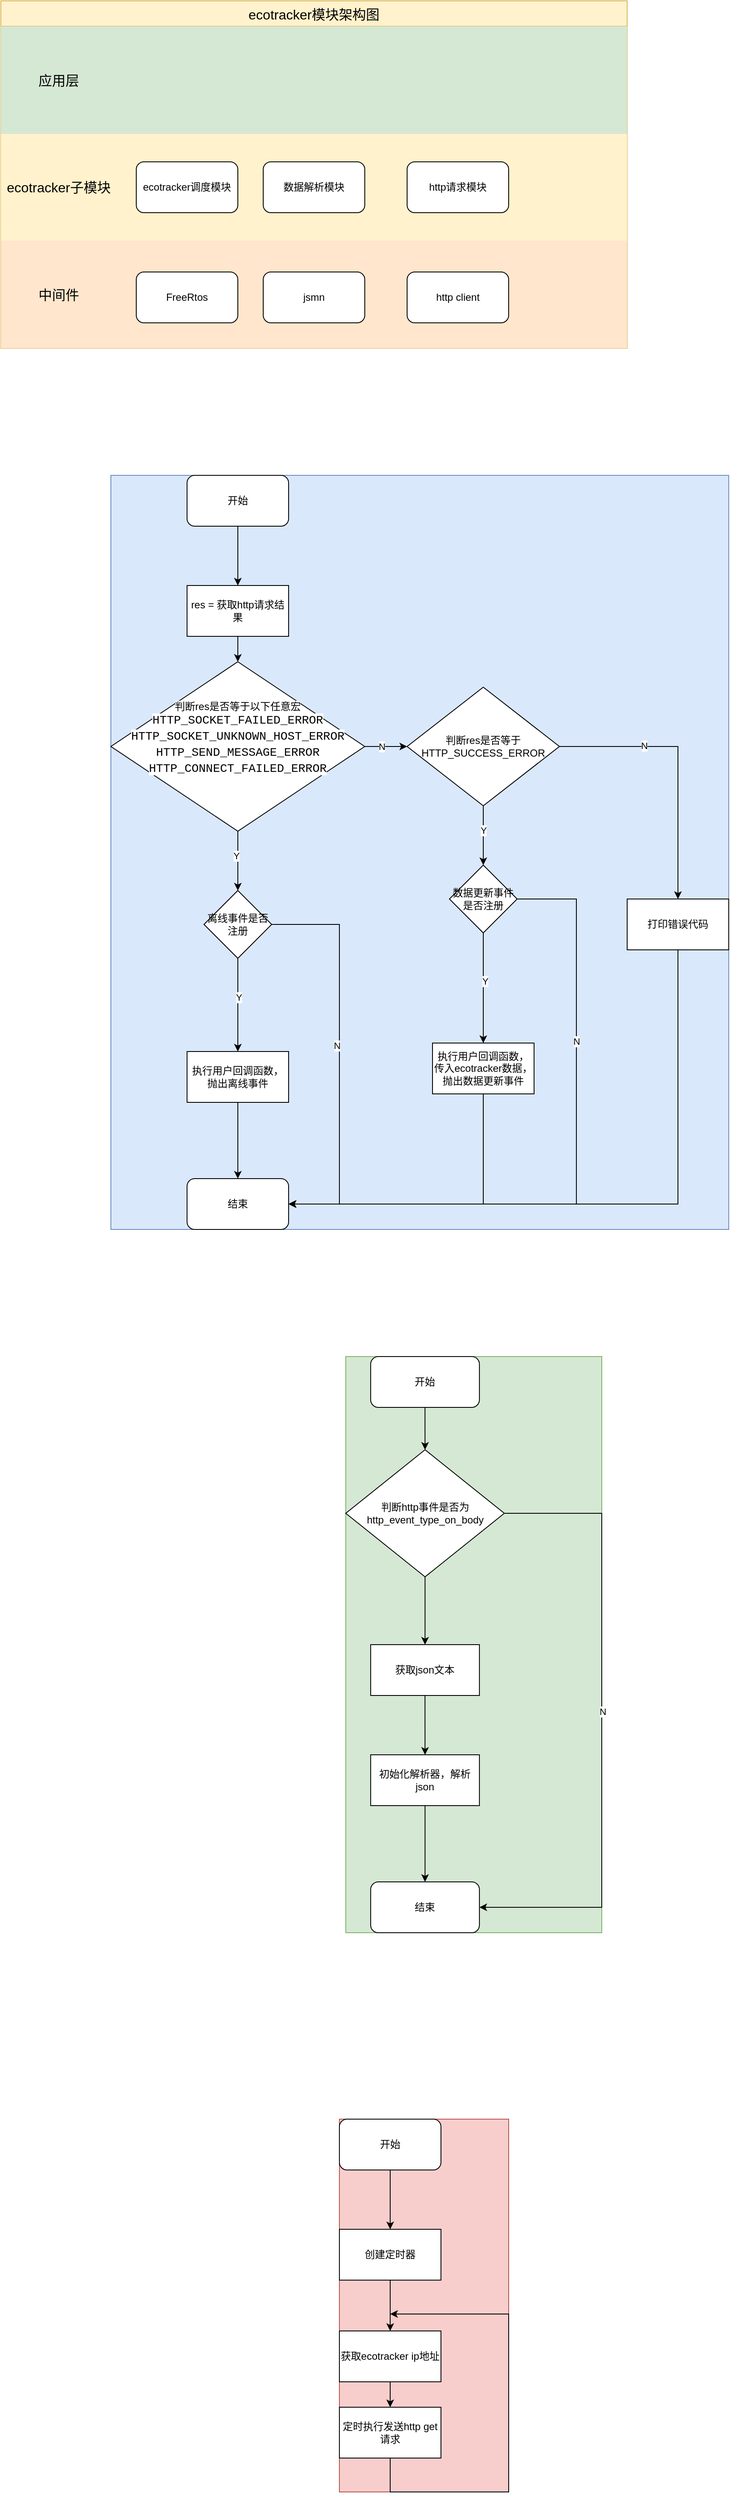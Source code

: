 <mxfile version="25.0.3">
  <diagram id="6I0OCvxSQrVGMHxT2VVA" name="Page-1">
    <mxGraphModel dx="1285" dy="753" grid="1" gridSize="10" guides="1" tooltips="1" connect="1" arrows="1" fold="1" page="1" pageScale="1" pageWidth="850" pageHeight="1100" math="0" shadow="0">
      <root>
        <mxCell id="0" />
        <mxCell id="1" parent="0" />
        <mxCell id="h3jVPDjnMD_kH6zTAYx1-1" value="ecotracker模块架构图" style="shape=table;startSize=30;container=1;collapsible=0;childLayout=tableLayout;strokeColor=#d6b656;fontSize=16;fillColor=#fff2cc;" vertex="1" parent="1">
          <mxGeometry x="40" y="290" width="740" height="410" as="geometry" />
        </mxCell>
        <mxCell id="h3jVPDjnMD_kH6zTAYx1-2" value="" style="shape=tableRow;horizontal=0;startSize=0;swimlaneHead=0;swimlaneBody=0;strokeColor=inherit;top=0;left=0;bottom=0;right=0;collapsible=0;dropTarget=0;fillColor=none;points=[[0,0.5],[1,0.5]];portConstraint=eastwest;fontSize=16;" vertex="1" parent="h3jVPDjnMD_kH6zTAYx1-1">
          <mxGeometry y="30" width="740" height="127" as="geometry" />
        </mxCell>
        <mxCell id="h3jVPDjnMD_kH6zTAYx1-3" value="应用层" style="shape=partialRectangle;html=1;whiteSpace=wrap;connectable=0;strokeColor=#82b366;overflow=hidden;fillColor=#d5e8d4;top=0;left=0;bottom=0;right=0;pointerEvents=1;fontSize=16;" vertex="1" parent="h3jVPDjnMD_kH6zTAYx1-2">
          <mxGeometry width="137" height="127" as="geometry">
            <mxRectangle width="137" height="127" as="alternateBounds" />
          </mxGeometry>
        </mxCell>
        <mxCell id="h3jVPDjnMD_kH6zTAYx1-4" value="" style="shape=partialRectangle;html=1;whiteSpace=wrap;connectable=0;strokeColor=#82b366;overflow=hidden;fillColor=#d5e8d4;top=0;left=0;bottom=0;right=0;pointerEvents=1;fontSize=16;" vertex="1" parent="h3jVPDjnMD_kH6zTAYx1-2">
          <mxGeometry x="137" width="603" height="127" as="geometry">
            <mxRectangle width="603" height="127" as="alternateBounds" />
          </mxGeometry>
        </mxCell>
        <mxCell id="h3jVPDjnMD_kH6zTAYx1-6" value="" style="shape=tableRow;horizontal=0;startSize=0;swimlaneHead=0;swimlaneBody=0;strokeColor=inherit;top=0;left=0;bottom=0;right=0;collapsible=0;dropTarget=0;fillColor=none;points=[[0,0.5],[1,0.5]];portConstraint=eastwest;fontSize=16;" vertex="1" parent="h3jVPDjnMD_kH6zTAYx1-1">
          <mxGeometry y="157" width="740" height="126" as="geometry" />
        </mxCell>
        <mxCell id="h3jVPDjnMD_kH6zTAYx1-7" value="&lt;span style=&quot;text-wrap-mode: nowrap;&quot;&gt;ecotracker子模块&lt;/span&gt;" style="shape=partialRectangle;html=1;whiteSpace=wrap;connectable=0;strokeColor=#d6b656;overflow=hidden;fillColor=#fff2cc;top=0;left=0;bottom=0;right=0;pointerEvents=1;fontSize=16;" vertex="1" parent="h3jVPDjnMD_kH6zTAYx1-6">
          <mxGeometry width="137" height="126" as="geometry">
            <mxRectangle width="137" height="126" as="alternateBounds" />
          </mxGeometry>
        </mxCell>
        <mxCell id="h3jVPDjnMD_kH6zTAYx1-8" value="" style="shape=partialRectangle;html=1;whiteSpace=wrap;connectable=0;strokeColor=#d6b656;overflow=hidden;fillColor=#fff2cc;top=0;left=0;bottom=0;right=0;pointerEvents=1;fontSize=16;" vertex="1" parent="h3jVPDjnMD_kH6zTAYx1-6">
          <mxGeometry x="137" width="603" height="126" as="geometry">
            <mxRectangle width="603" height="126" as="alternateBounds" />
          </mxGeometry>
        </mxCell>
        <mxCell id="h3jVPDjnMD_kH6zTAYx1-10" value="" style="shape=tableRow;horizontal=0;startSize=0;swimlaneHead=0;swimlaneBody=0;strokeColor=inherit;top=0;left=0;bottom=0;right=0;collapsible=0;dropTarget=0;fillColor=none;points=[[0,0.5],[1,0.5]];portConstraint=eastwest;fontSize=16;" vertex="1" parent="h3jVPDjnMD_kH6zTAYx1-1">
          <mxGeometry y="283" width="740" height="127" as="geometry" />
        </mxCell>
        <mxCell id="h3jVPDjnMD_kH6zTAYx1-11" value="中间件" style="shape=partialRectangle;html=1;whiteSpace=wrap;connectable=0;strokeColor=#d79b00;overflow=hidden;fillColor=#ffe6cc;top=0;left=0;bottom=0;right=0;pointerEvents=1;fontSize=16;" vertex="1" parent="h3jVPDjnMD_kH6zTAYx1-10">
          <mxGeometry width="137" height="127" as="geometry">
            <mxRectangle width="137" height="127" as="alternateBounds" />
          </mxGeometry>
        </mxCell>
        <mxCell id="h3jVPDjnMD_kH6zTAYx1-12" value="" style="shape=partialRectangle;html=1;whiteSpace=wrap;connectable=0;strokeColor=#d79b00;overflow=hidden;fillColor=#ffe6cc;top=0;left=0;bottom=0;right=0;pointerEvents=1;fontSize=16;" vertex="1" parent="h3jVPDjnMD_kH6zTAYx1-10">
          <mxGeometry x="137" width="603" height="127" as="geometry">
            <mxRectangle width="603" height="127" as="alternateBounds" />
          </mxGeometry>
        </mxCell>
        <mxCell id="h3jVPDjnMD_kH6zTAYx1-14" value="FreeRtos" style="rounded=1;whiteSpace=wrap;html=1;" vertex="1" parent="1">
          <mxGeometry x="200" y="610" width="120" height="60" as="geometry" />
        </mxCell>
        <mxCell id="h3jVPDjnMD_kH6zTAYx1-15" value="jsmn" style="rounded=1;whiteSpace=wrap;html=1;" vertex="1" parent="1">
          <mxGeometry x="350" y="610" width="120" height="60" as="geometry" />
        </mxCell>
        <mxCell id="h3jVPDjnMD_kH6zTAYx1-16" value="http client" style="rounded=1;whiteSpace=wrap;html=1;" vertex="1" parent="1">
          <mxGeometry x="520" y="610" width="120" height="60" as="geometry" />
        </mxCell>
        <mxCell id="h3jVPDjnMD_kH6zTAYx1-17" value="ecotracker调度模块" style="rounded=1;whiteSpace=wrap;html=1;" vertex="1" parent="1">
          <mxGeometry x="200" y="480" width="120" height="60" as="geometry" />
        </mxCell>
        <mxCell id="h3jVPDjnMD_kH6zTAYx1-18" value="数据解析模块" style="rounded=1;whiteSpace=wrap;html=1;" vertex="1" parent="1">
          <mxGeometry x="350" y="480" width="120" height="60" as="geometry" />
        </mxCell>
        <mxCell id="h3jVPDjnMD_kH6zTAYx1-19" value="http请求模块" style="rounded=1;whiteSpace=wrap;html=1;" vertex="1" parent="1">
          <mxGeometry x="520" y="480" width="120" height="60" as="geometry" />
        </mxCell>
        <mxCell id="h3jVPDjnMD_kH6zTAYx1-55" value="" style="group;fillColor=#dae8fc;strokeColor=#6c8ebf;" vertex="1" connectable="0" parent="1">
          <mxGeometry x="170" y="850" width="730" height="890" as="geometry" />
        </mxCell>
        <mxCell id="h3jVPDjnMD_kH6zTAYx1-23" style="edgeStyle=orthogonalEdgeStyle;rounded=0;orthogonalLoop=1;jettySize=auto;html=1;entryX=0.5;entryY=0;entryDx=0;entryDy=0;" edge="1" parent="h3jVPDjnMD_kH6zTAYx1-55" source="h3jVPDjnMD_kH6zTAYx1-20" target="h3jVPDjnMD_kH6zTAYx1-21">
          <mxGeometry relative="1" as="geometry" />
        </mxCell>
        <mxCell id="h3jVPDjnMD_kH6zTAYx1-20" value="开始" style="rounded=1;whiteSpace=wrap;html=1;" vertex="1" parent="h3jVPDjnMD_kH6zTAYx1-55">
          <mxGeometry x="90" width="120" height="60" as="geometry" />
        </mxCell>
        <mxCell id="h3jVPDjnMD_kH6zTAYx1-24" style="edgeStyle=orthogonalEdgeStyle;rounded=0;orthogonalLoop=1;jettySize=auto;html=1;entryX=0.5;entryY=0;entryDx=0;entryDy=0;" edge="1" parent="h3jVPDjnMD_kH6zTAYx1-55" source="h3jVPDjnMD_kH6zTAYx1-21" target="h3jVPDjnMD_kH6zTAYx1-22">
          <mxGeometry relative="1" as="geometry" />
        </mxCell>
        <mxCell id="h3jVPDjnMD_kH6zTAYx1-21" value="res = 获取http请求结果" style="rounded=0;whiteSpace=wrap;html=1;" vertex="1" parent="h3jVPDjnMD_kH6zTAYx1-55">
          <mxGeometry x="90" y="130" width="120" height="60" as="geometry" />
        </mxCell>
        <mxCell id="h3jVPDjnMD_kH6zTAYx1-32" style="edgeStyle=orthogonalEdgeStyle;rounded=0;orthogonalLoop=1;jettySize=auto;html=1;entryX=0;entryY=0.5;entryDx=0;entryDy=0;" edge="1" parent="h3jVPDjnMD_kH6zTAYx1-55" source="h3jVPDjnMD_kH6zTAYx1-22" target="h3jVPDjnMD_kH6zTAYx1-31">
          <mxGeometry relative="1" as="geometry" />
        </mxCell>
        <mxCell id="h3jVPDjnMD_kH6zTAYx1-33" value="N" style="edgeLabel;html=1;align=center;verticalAlign=middle;resizable=0;points=[];" vertex="1" connectable="0" parent="h3jVPDjnMD_kH6zTAYx1-32">
          <mxGeometry x="-0.195" relative="1" as="geometry">
            <mxPoint as="offset" />
          </mxGeometry>
        </mxCell>
        <mxCell id="h3jVPDjnMD_kH6zTAYx1-36" style="edgeStyle=orthogonalEdgeStyle;rounded=0;orthogonalLoop=1;jettySize=auto;html=1;entryX=0.5;entryY=0;entryDx=0;entryDy=0;" edge="1" parent="h3jVPDjnMD_kH6zTAYx1-55" source="h3jVPDjnMD_kH6zTAYx1-22" target="h3jVPDjnMD_kH6zTAYx1-35">
          <mxGeometry relative="1" as="geometry" />
        </mxCell>
        <mxCell id="h3jVPDjnMD_kH6zTAYx1-37" value="Y" style="edgeLabel;html=1;align=center;verticalAlign=middle;resizable=0;points=[];" vertex="1" connectable="0" parent="h3jVPDjnMD_kH6zTAYx1-36">
          <mxGeometry x="-0.183" y="-2" relative="1" as="geometry">
            <mxPoint as="offset" />
          </mxGeometry>
        </mxCell>
        <mxCell id="h3jVPDjnMD_kH6zTAYx1-22" value="&lt;span style=&quot;background-color: rgb(255, 255, 255);&quot;&gt;判断res是否等于以下任意宏&lt;/span&gt;&lt;div&gt;&lt;div style=&quot;font-family: &amp;quot;JetBrainsMono Nerd Font&amp;quot;, Consolas, &amp;quot;Courier New&amp;quot;, monospace, Consolas, &amp;quot;Courier New&amp;quot;, monospace; font-size: 14px; line-height: 19px; white-space: pre;&quot;&gt;&lt;span style=&quot;background-color: rgb(255, 255, 255);&quot;&gt;HTTP_SOCKET_FAILED_ERROR&lt;/span&gt;&lt;/div&gt;&lt;/div&gt;&lt;div style=&quot;font-family: &amp;quot;JetBrainsMono Nerd Font&amp;quot;, Consolas, &amp;quot;Courier New&amp;quot;, monospace, Consolas, &amp;quot;Courier New&amp;quot;, monospace; font-size: 14px; line-height: 19px; white-space: pre;&quot;&gt;&lt;div style=&quot;line-height: 19px;&quot;&gt;&lt;span style=&quot;background-color: rgb(255, 255, 255);&quot;&gt;HTTP_SOCKET_UNKNOWN_HOST_ERROR&lt;/span&gt;&lt;/div&gt;&lt;div style=&quot;line-height: 19px;&quot;&gt;&lt;div style=&quot;line-height: 19px;&quot;&gt;&lt;span style=&quot;background-color: rgb(255, 255, 255);&quot;&gt;HTTP_SEND_MESSAGE_ERROR&lt;/span&gt;&lt;/div&gt;&lt;div style=&quot;line-height: 19px;&quot;&gt;&lt;div style=&quot;line-height: 19px;&quot;&gt;&lt;span style=&quot;background-color: rgb(255, 255, 255);&quot;&gt;HTTP_CONNECT_FAILED_ERROR&lt;/span&gt;&lt;/div&gt;&lt;div style=&quot;line-height: 19px;&quot;&gt;&lt;br&gt;&lt;/div&gt;&lt;/div&gt;&lt;/div&gt;&lt;/div&gt;" style="rhombus;whiteSpace=wrap;html=1;" vertex="1" parent="h3jVPDjnMD_kH6zTAYx1-55">
          <mxGeometry y="220" width="300" height="200" as="geometry" />
        </mxCell>
        <mxCell id="h3jVPDjnMD_kH6zTAYx1-28" style="edgeStyle=orthogonalEdgeStyle;rounded=0;orthogonalLoop=1;jettySize=auto;html=1;" edge="1" parent="h3jVPDjnMD_kH6zTAYx1-55" source="h3jVPDjnMD_kH6zTAYx1-25" target="h3jVPDjnMD_kH6zTAYx1-27">
          <mxGeometry relative="1" as="geometry" />
        </mxCell>
        <mxCell id="h3jVPDjnMD_kH6zTAYx1-25" value="执行用户回调函数，抛出离线事件" style="rounded=0;whiteSpace=wrap;html=1;" vertex="1" parent="h3jVPDjnMD_kH6zTAYx1-55">
          <mxGeometry x="90" y="680" width="120" height="60" as="geometry" />
        </mxCell>
        <mxCell id="h3jVPDjnMD_kH6zTAYx1-27" value="结束" style="rounded=1;whiteSpace=wrap;html=1;" vertex="1" parent="h3jVPDjnMD_kH6zTAYx1-55">
          <mxGeometry x="90" y="830" width="120" height="60" as="geometry" />
        </mxCell>
        <mxCell id="h3jVPDjnMD_kH6zTAYx1-42" style="edgeStyle=orthogonalEdgeStyle;rounded=0;orthogonalLoop=1;jettySize=auto;html=1;entryX=0.5;entryY=0;entryDx=0;entryDy=0;" edge="1" parent="h3jVPDjnMD_kH6zTAYx1-55" source="h3jVPDjnMD_kH6zTAYx1-31" target="h3jVPDjnMD_kH6zTAYx1-41">
          <mxGeometry relative="1" as="geometry" />
        </mxCell>
        <mxCell id="h3jVPDjnMD_kH6zTAYx1-53" value="Y" style="edgeLabel;html=1;align=center;verticalAlign=middle;resizable=0;points=[];" vertex="1" connectable="0" parent="h3jVPDjnMD_kH6zTAYx1-42">
          <mxGeometry x="-0.188" relative="1" as="geometry">
            <mxPoint as="offset" />
          </mxGeometry>
        </mxCell>
        <mxCell id="h3jVPDjnMD_kH6zTAYx1-51" style="edgeStyle=orthogonalEdgeStyle;rounded=0;orthogonalLoop=1;jettySize=auto;html=1;entryX=0.5;entryY=0;entryDx=0;entryDy=0;" edge="1" parent="h3jVPDjnMD_kH6zTAYx1-55" source="h3jVPDjnMD_kH6zTAYx1-31" target="h3jVPDjnMD_kH6zTAYx1-50">
          <mxGeometry relative="1" as="geometry" />
        </mxCell>
        <mxCell id="h3jVPDjnMD_kH6zTAYx1-52" value="N" style="edgeLabel;html=1;align=center;verticalAlign=middle;resizable=0;points=[];" vertex="1" connectable="0" parent="h3jVPDjnMD_kH6zTAYx1-51">
          <mxGeometry x="-0.379" y="1" relative="1" as="geometry">
            <mxPoint as="offset" />
          </mxGeometry>
        </mxCell>
        <mxCell id="h3jVPDjnMD_kH6zTAYx1-31" value="&lt;span style=&quot;background-color: rgb(255, 255, 255);&quot;&gt;判断res是否等于&lt;/span&gt;HTTP_SUCCESS_ERROR" style="rhombus;whiteSpace=wrap;html=1;" vertex="1" parent="h3jVPDjnMD_kH6zTAYx1-55">
          <mxGeometry x="350" y="250" width="180" height="140" as="geometry" />
        </mxCell>
        <mxCell id="h3jVPDjnMD_kH6zTAYx1-46" style="edgeStyle=orthogonalEdgeStyle;rounded=0;orthogonalLoop=1;jettySize=auto;html=1;entryX=1;entryY=0.5;entryDx=0;entryDy=0;" edge="1" parent="h3jVPDjnMD_kH6zTAYx1-55" source="h3jVPDjnMD_kH6zTAYx1-34" target="h3jVPDjnMD_kH6zTAYx1-27">
          <mxGeometry relative="1" as="geometry">
            <Array as="points">
              <mxPoint x="440" y="860" />
            </Array>
          </mxGeometry>
        </mxCell>
        <mxCell id="h3jVPDjnMD_kH6zTAYx1-34" value="执行用户回调函数，传入ecotracker数据，抛出数据更新事件" style="rounded=0;whiteSpace=wrap;html=1;" vertex="1" parent="h3jVPDjnMD_kH6zTAYx1-55">
          <mxGeometry x="380" y="670" width="120" height="60" as="geometry" />
        </mxCell>
        <mxCell id="h3jVPDjnMD_kH6zTAYx1-38" style="edgeStyle=orthogonalEdgeStyle;rounded=0;orthogonalLoop=1;jettySize=auto;html=1;entryX=0.5;entryY=0;entryDx=0;entryDy=0;" edge="1" parent="h3jVPDjnMD_kH6zTAYx1-55" source="h3jVPDjnMD_kH6zTAYx1-35" target="h3jVPDjnMD_kH6zTAYx1-25">
          <mxGeometry relative="1" as="geometry" />
        </mxCell>
        <mxCell id="h3jVPDjnMD_kH6zTAYx1-39" value="Y" style="edgeLabel;html=1;align=center;verticalAlign=middle;resizable=0;points=[];" vertex="1" connectable="0" parent="h3jVPDjnMD_kH6zTAYx1-38">
          <mxGeometry x="-0.16" y="1" relative="1" as="geometry">
            <mxPoint as="offset" />
          </mxGeometry>
        </mxCell>
        <mxCell id="h3jVPDjnMD_kH6zTAYx1-40" style="edgeStyle=orthogonalEdgeStyle;rounded=0;orthogonalLoop=1;jettySize=auto;html=1;entryX=1;entryY=0.5;entryDx=0;entryDy=0;" edge="1" parent="h3jVPDjnMD_kH6zTAYx1-55" source="h3jVPDjnMD_kH6zTAYx1-35" target="h3jVPDjnMD_kH6zTAYx1-27">
          <mxGeometry relative="1" as="geometry">
            <Array as="points">
              <mxPoint x="270" y="530" />
              <mxPoint x="270" y="860" />
            </Array>
          </mxGeometry>
        </mxCell>
        <mxCell id="h3jVPDjnMD_kH6zTAYx1-43" value="N" style="edgeLabel;html=1;align=center;verticalAlign=middle;resizable=0;points=[];" vertex="1" connectable="0" parent="h3jVPDjnMD_kH6zTAYx1-40">
          <mxGeometry x="-0.054" y="-3" relative="1" as="geometry">
            <mxPoint as="offset" />
          </mxGeometry>
        </mxCell>
        <mxCell id="h3jVPDjnMD_kH6zTAYx1-35" value="离线事件是否注册" style="rhombus;whiteSpace=wrap;html=1;" vertex="1" parent="h3jVPDjnMD_kH6zTAYx1-55">
          <mxGeometry x="110" y="490" width="80" height="80" as="geometry" />
        </mxCell>
        <mxCell id="h3jVPDjnMD_kH6zTAYx1-45" style="edgeStyle=orthogonalEdgeStyle;rounded=0;orthogonalLoop=1;jettySize=auto;html=1;entryX=0.5;entryY=0;entryDx=0;entryDy=0;" edge="1" parent="h3jVPDjnMD_kH6zTAYx1-55" source="h3jVPDjnMD_kH6zTAYx1-41" target="h3jVPDjnMD_kH6zTAYx1-34">
          <mxGeometry relative="1" as="geometry" />
        </mxCell>
        <mxCell id="h3jVPDjnMD_kH6zTAYx1-47" value="Y" style="edgeLabel;html=1;align=center;verticalAlign=middle;resizable=0;points=[];" vertex="1" connectable="0" parent="h3jVPDjnMD_kH6zTAYx1-45">
          <mxGeometry x="-0.121" y="2" relative="1" as="geometry">
            <mxPoint as="offset" />
          </mxGeometry>
        </mxCell>
        <mxCell id="h3jVPDjnMD_kH6zTAYx1-48" style="edgeStyle=orthogonalEdgeStyle;rounded=0;orthogonalLoop=1;jettySize=auto;html=1;entryX=1;entryY=0.5;entryDx=0;entryDy=0;" edge="1" parent="h3jVPDjnMD_kH6zTAYx1-55" source="h3jVPDjnMD_kH6zTAYx1-41" target="h3jVPDjnMD_kH6zTAYx1-27">
          <mxGeometry relative="1" as="geometry">
            <Array as="points">
              <mxPoint x="550" y="500" />
              <mxPoint x="550" y="860" />
            </Array>
          </mxGeometry>
        </mxCell>
        <mxCell id="h3jVPDjnMD_kH6zTAYx1-49" value="N" style="edgeLabel;html=1;align=center;verticalAlign=middle;resizable=0;points=[];" vertex="1" connectable="0" parent="h3jVPDjnMD_kH6zTAYx1-48">
          <mxGeometry x="-0.382" relative="1" as="geometry">
            <mxPoint as="offset" />
          </mxGeometry>
        </mxCell>
        <mxCell id="h3jVPDjnMD_kH6zTAYx1-41" value="数据更新事件是否注册" style="rhombus;whiteSpace=wrap;html=1;" vertex="1" parent="h3jVPDjnMD_kH6zTAYx1-55">
          <mxGeometry x="400" y="460" width="80" height="80" as="geometry" />
        </mxCell>
        <mxCell id="h3jVPDjnMD_kH6zTAYx1-54" style="edgeStyle=orthogonalEdgeStyle;rounded=0;orthogonalLoop=1;jettySize=auto;html=1;entryX=1;entryY=0.5;entryDx=0;entryDy=0;" edge="1" parent="h3jVPDjnMD_kH6zTAYx1-55" source="h3jVPDjnMD_kH6zTAYx1-50" target="h3jVPDjnMD_kH6zTAYx1-27">
          <mxGeometry relative="1" as="geometry">
            <Array as="points">
              <mxPoint x="670" y="860" />
            </Array>
          </mxGeometry>
        </mxCell>
        <mxCell id="h3jVPDjnMD_kH6zTAYx1-50" value="打印错误代码" style="rounded=0;whiteSpace=wrap;html=1;" vertex="1" parent="h3jVPDjnMD_kH6zTAYx1-55">
          <mxGeometry x="610" y="500" width="120" height="60" as="geometry" />
        </mxCell>
        <mxCell id="h3jVPDjnMD_kH6zTAYx1-68" value="" style="group;fillColor=#d5e8d4;strokeColor=#82b366;" vertex="1" connectable="0" parent="1">
          <mxGeometry x="447.5" y="1890" width="302.5" height="680" as="geometry" />
        </mxCell>
        <mxCell id="h3jVPDjnMD_kH6zTAYx1-59" style="edgeStyle=orthogonalEdgeStyle;rounded=0;orthogonalLoop=1;jettySize=auto;html=1;entryX=0.5;entryY=0;entryDx=0;entryDy=0;" edge="1" parent="h3jVPDjnMD_kH6zTAYx1-68" source="h3jVPDjnMD_kH6zTAYx1-56" target="h3jVPDjnMD_kH6zTAYx1-58">
          <mxGeometry relative="1" as="geometry" />
        </mxCell>
        <mxCell id="h3jVPDjnMD_kH6zTAYx1-56" value="开始" style="rounded=1;whiteSpace=wrap;html=1;" vertex="1" parent="h3jVPDjnMD_kH6zTAYx1-68">
          <mxGeometry x="29.447" width="128.496" height="60" as="geometry" />
        </mxCell>
        <mxCell id="h3jVPDjnMD_kH6zTAYx1-66" style="edgeStyle=orthogonalEdgeStyle;rounded=0;orthogonalLoop=1;jettySize=auto;html=1;entryX=0.5;entryY=0;entryDx=0;entryDy=0;" edge="1" parent="h3jVPDjnMD_kH6zTAYx1-68" source="h3jVPDjnMD_kH6zTAYx1-57" target="h3jVPDjnMD_kH6zTAYx1-65">
          <mxGeometry relative="1" as="geometry" />
        </mxCell>
        <mxCell id="h3jVPDjnMD_kH6zTAYx1-57" value="获取json文本" style="rounded=0;whiteSpace=wrap;html=1;" vertex="1" parent="h3jVPDjnMD_kH6zTAYx1-68">
          <mxGeometry x="29.447" y="340" width="128.496" height="60" as="geometry" />
        </mxCell>
        <mxCell id="h3jVPDjnMD_kH6zTAYx1-61" style="edgeStyle=orthogonalEdgeStyle;rounded=0;orthogonalLoop=1;jettySize=auto;html=1;entryX=1;entryY=0.5;entryDx=0;entryDy=0;" edge="1" parent="h3jVPDjnMD_kH6zTAYx1-68" source="h3jVPDjnMD_kH6zTAYx1-58" target="h3jVPDjnMD_kH6zTAYx1-60">
          <mxGeometry relative="1" as="geometry">
            <Array as="points">
              <mxPoint x="302.5" y="185" />
              <mxPoint x="302.5" y="650" />
            </Array>
          </mxGeometry>
        </mxCell>
        <mxCell id="h3jVPDjnMD_kH6zTAYx1-62" value="N" style="edgeLabel;html=1;align=center;verticalAlign=middle;resizable=0;points=[];" vertex="1" connectable="0" parent="h3jVPDjnMD_kH6zTAYx1-61">
          <mxGeometry x="-0.037" y="1" relative="1" as="geometry">
            <mxPoint as="offset" />
          </mxGeometry>
        </mxCell>
        <mxCell id="h3jVPDjnMD_kH6zTAYx1-64" style="edgeStyle=orthogonalEdgeStyle;rounded=0;orthogonalLoop=1;jettySize=auto;html=1;entryX=0.5;entryY=0;entryDx=0;entryDy=0;" edge="1" parent="h3jVPDjnMD_kH6zTAYx1-68" source="h3jVPDjnMD_kH6zTAYx1-58" target="h3jVPDjnMD_kH6zTAYx1-57">
          <mxGeometry relative="1" as="geometry" />
        </mxCell>
        <mxCell id="h3jVPDjnMD_kH6zTAYx1-58" value="判断http事件是否为http_event_type_on_body" style="rhombus;whiteSpace=wrap;html=1;" vertex="1" parent="h3jVPDjnMD_kH6zTAYx1-68">
          <mxGeometry y="110" width="187.389" height="150" as="geometry" />
        </mxCell>
        <mxCell id="h3jVPDjnMD_kH6zTAYx1-60" value="结束" style="rounded=1;whiteSpace=wrap;html=1;" vertex="1" parent="h3jVPDjnMD_kH6zTAYx1-68">
          <mxGeometry x="29.447" y="620" width="128.496" height="60" as="geometry" />
        </mxCell>
        <mxCell id="h3jVPDjnMD_kH6zTAYx1-67" style="edgeStyle=orthogonalEdgeStyle;rounded=0;orthogonalLoop=1;jettySize=auto;html=1;" edge="1" parent="h3jVPDjnMD_kH6zTAYx1-68" source="h3jVPDjnMD_kH6zTAYx1-65" target="h3jVPDjnMD_kH6zTAYx1-60">
          <mxGeometry relative="1" as="geometry" />
        </mxCell>
        <mxCell id="h3jVPDjnMD_kH6zTAYx1-65" value="初始化解析器，解析json" style="rounded=0;whiteSpace=wrap;html=1;" vertex="1" parent="h3jVPDjnMD_kH6zTAYx1-68">
          <mxGeometry x="29.447" y="470" width="128.496" height="60" as="geometry" />
        </mxCell>
        <mxCell id="h3jVPDjnMD_kH6zTAYx1-89" value="" style="group" vertex="1" connectable="0" parent="1">
          <mxGeometry x="440" y="2750" width="200" height="480" as="geometry" />
        </mxCell>
        <mxCell id="h3jVPDjnMD_kH6zTAYx1-85" value="" style="group;container=0;" vertex="1" connectable="0" parent="h3jVPDjnMD_kH6zTAYx1-89">
          <mxGeometry width="200" height="480" as="geometry" />
        </mxCell>
        <mxCell id="h3jVPDjnMD_kH6zTAYx1-90" value="" style="group;fillColor=#f8cecc;strokeColor=#b85450;" vertex="1" connectable="0" parent="h3jVPDjnMD_kH6zTAYx1-89">
          <mxGeometry y="40" width="200" height="440" as="geometry" />
        </mxCell>
        <mxCell id="h3jVPDjnMD_kH6zTAYx1-71" style="edgeStyle=orthogonalEdgeStyle;rounded=0;orthogonalLoop=1;jettySize=auto;html=1;entryX=0.5;entryY=0;entryDx=0;entryDy=0;" edge="1" parent="h3jVPDjnMD_kH6zTAYx1-90" source="h3jVPDjnMD_kH6zTAYx1-69" target="h3jVPDjnMD_kH6zTAYx1-76">
          <mxGeometry relative="1" as="geometry">
            <mxPoint x="60.0" y="140" as="targetPoint" />
          </mxGeometry>
        </mxCell>
        <mxCell id="h3jVPDjnMD_kH6zTAYx1-69" value="开始" style="rounded=1;whiteSpace=wrap;html=1;" vertex="1" parent="h3jVPDjnMD_kH6zTAYx1-90">
          <mxGeometry width="120" height="60" as="geometry" />
        </mxCell>
        <mxCell id="h3jVPDjnMD_kH6zTAYx1-87" style="edgeStyle=orthogonalEdgeStyle;rounded=0;orthogonalLoop=1;jettySize=auto;html=1;entryX=0.5;entryY=0;entryDx=0;entryDy=0;" edge="1" parent="h3jVPDjnMD_kH6zTAYx1-90" source="h3jVPDjnMD_kH6zTAYx1-76" target="h3jVPDjnMD_kH6zTAYx1-86">
          <mxGeometry relative="1" as="geometry" />
        </mxCell>
        <mxCell id="h3jVPDjnMD_kH6zTAYx1-76" value="创建定时器" style="rounded=0;whiteSpace=wrap;html=1;" vertex="1" parent="h3jVPDjnMD_kH6zTAYx1-90">
          <mxGeometry y="130" width="120" height="60" as="geometry" />
        </mxCell>
        <mxCell id="h3jVPDjnMD_kH6zTAYx1-80" style="edgeStyle=orthogonalEdgeStyle;rounded=0;orthogonalLoop=1;jettySize=auto;html=1;" edge="1" parent="h3jVPDjnMD_kH6zTAYx1-90" source="h3jVPDjnMD_kH6zTAYx1-77">
          <mxGeometry relative="1" as="geometry">
            <mxPoint x="60" y="230" as="targetPoint" />
            <Array as="points">
              <mxPoint x="60" y="440" />
              <mxPoint x="200" y="440" />
            </Array>
          </mxGeometry>
        </mxCell>
        <mxCell id="h3jVPDjnMD_kH6zTAYx1-77" value="定时执行发送http get请求" style="rounded=0;whiteSpace=wrap;html=1;" vertex="1" parent="h3jVPDjnMD_kH6zTAYx1-90">
          <mxGeometry y="340" width="120" height="60" as="geometry" />
        </mxCell>
        <mxCell id="h3jVPDjnMD_kH6zTAYx1-88" style="edgeStyle=orthogonalEdgeStyle;rounded=0;orthogonalLoop=1;jettySize=auto;html=1;entryX=0.5;entryY=0;entryDx=0;entryDy=0;" edge="1" parent="h3jVPDjnMD_kH6zTAYx1-90" source="h3jVPDjnMD_kH6zTAYx1-86" target="h3jVPDjnMD_kH6zTAYx1-77">
          <mxGeometry relative="1" as="geometry" />
        </mxCell>
        <mxCell id="h3jVPDjnMD_kH6zTAYx1-86" value="获取ecotracker ip地址" style="rounded=0;whiteSpace=wrap;html=1;" vertex="1" parent="h3jVPDjnMD_kH6zTAYx1-90">
          <mxGeometry y="250" width="120" height="60" as="geometry" />
        </mxCell>
      </root>
    </mxGraphModel>
  </diagram>
</mxfile>
